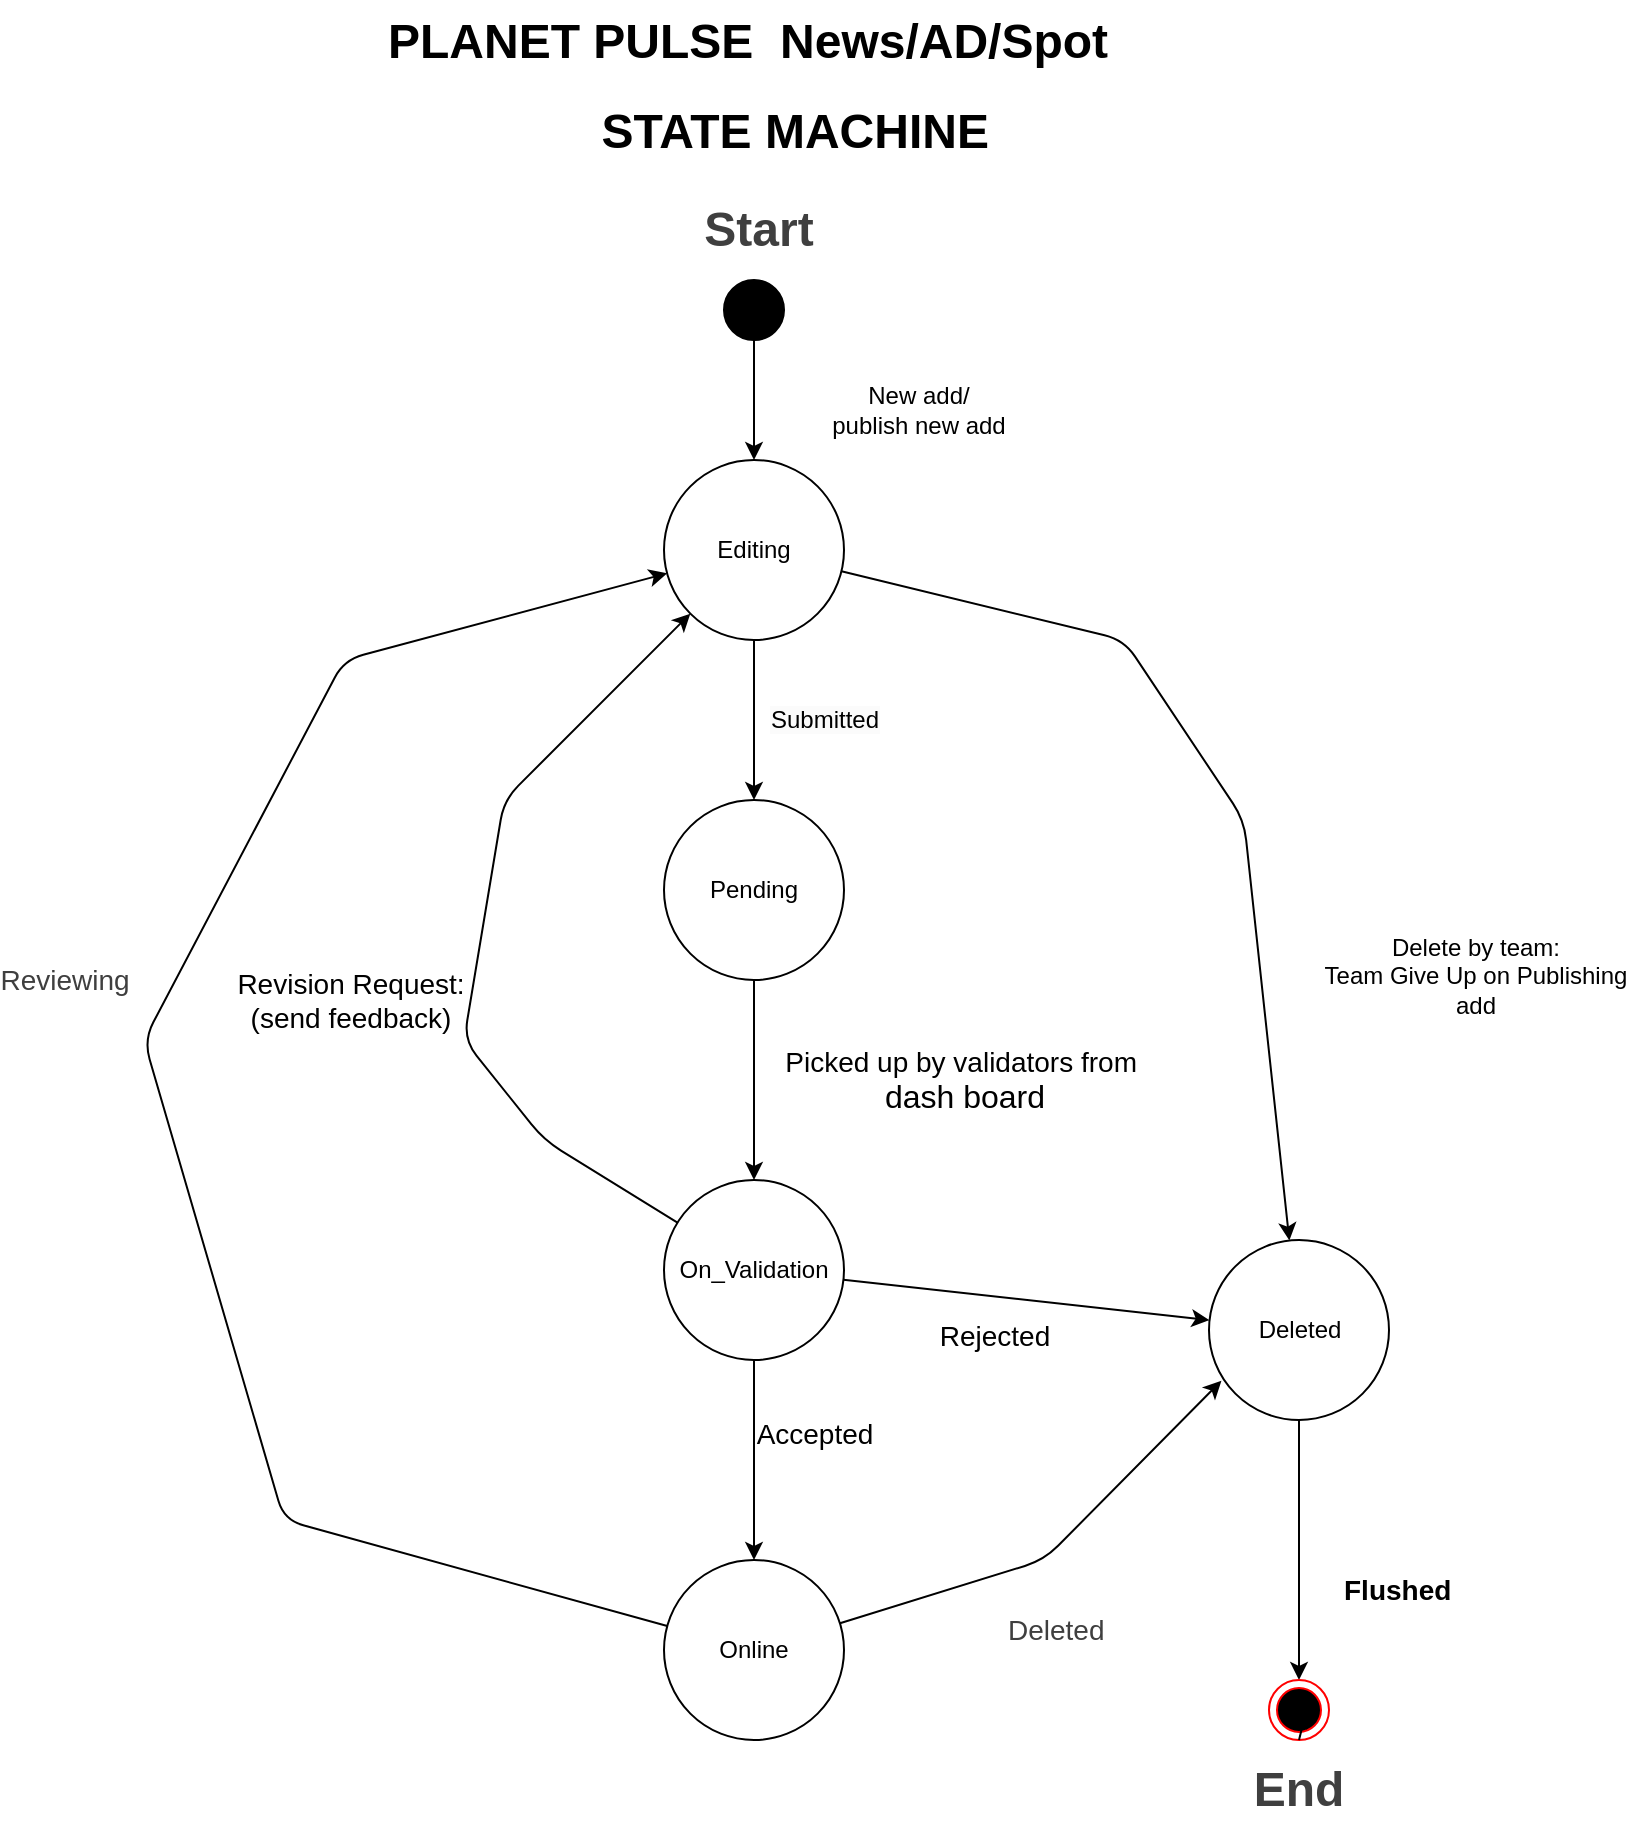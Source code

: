 <mxfile>
    <diagram id="7NFeSKWy8hpLkIbewxwy" name="Page-1">
        <mxGraphModel dx="2129" dy="646" grid="1" gridSize="10" guides="1" tooltips="1" connect="1" arrows="1" fold="1" page="1" pageScale="1" pageWidth="827" pageHeight="1169" background="#ffffff" math="0" shadow="0">
            <root>
                <mxCell id="0"/>
                <mxCell id="1" parent="0"/>
                <mxCell id="4" value="" style="edgeStyle=none;html=1;" parent="1" source="2" target="6" edge="1">
                    <mxGeometry relative="1" as="geometry">
                        <mxPoint x="315" y="240" as="targetPoint"/>
                    </mxGeometry>
                </mxCell>
                <mxCell id="2" value="" style="ellipse;fillColor=strokeColor;html=1;" parent="1" vertex="1">
                    <mxGeometry x="300" y="160" width="30" height="30" as="geometry"/>
                </mxCell>
                <mxCell id="12" value="&lt;span style=&quot;font-size: 12px; text-wrap: wrap; background-color: rgb(251, 251, 251);&quot;&gt;Submitted&lt;/span&gt;" style="edgeStyle=none;html=1;" parent="1" source="6" target="11" edge="1">
                    <mxGeometry y="35" relative="1" as="geometry">
                        <mxPoint as="offset"/>
                    </mxGeometry>
                </mxCell>
                <mxCell id="72" style="edgeStyle=none;html=1;" parent="1" source="6" target="21" edge="1">
                    <mxGeometry relative="1" as="geometry">
                        <Array as="points">
                            <mxPoint x="500" y="340"/>
                            <mxPoint x="560" y="430"/>
                        </Array>
                    </mxGeometry>
                </mxCell>
                <mxCell id="6" value="Editing" style="ellipse;whiteSpace=wrap;html=1;aspect=fixed;" parent="1" vertex="1">
                    <mxGeometry x="270" y="250" width="90" height="90" as="geometry"/>
                </mxCell>
                <mxCell id="7" value="&lt;b style=&quot;scrollbar-color: light-dark(#e2e2e2, #4b4b4b)&lt;br/&gt;&#x9;&#x9;&#x9;&#x9;&#x9;light-dark(#fbfbfb, var(--dark-panel-color)); font-size: 24px; color: rgb(63, 63, 63);&quot;&gt;Start&lt;/b&gt;" style="text;html=1;align=center;verticalAlign=middle;whiteSpace=wrap;rounded=0;" parent="1" vertex="1">
                    <mxGeometry x="285" y="120" width="65" height="30" as="geometry"/>
                </mxCell>
                <mxCell id="9" value="New add/&lt;div&gt;publish new add&lt;/div&gt;" style="text;html=1;align=center;verticalAlign=middle;whiteSpace=wrap;rounded=0;" parent="1" vertex="1">
                    <mxGeometry x="330" y="210" width="135" height="30" as="geometry"/>
                </mxCell>
                <mxCell id="18" value="" style="edgeStyle=none;html=1;" parent="1" source="11" target="17" edge="1">
                    <mxGeometry relative="1" as="geometry"/>
                </mxCell>
                <mxCell id="11" value="Pending" style="ellipse;whiteSpace=wrap;html=1;aspect=fixed;" parent="1" vertex="1">
                    <mxGeometry x="270" y="420" width="90" height="90" as="geometry"/>
                </mxCell>
                <mxCell id="13" value="&lt;h1 style=&quot;margin-top: 0px;&quot;&gt;PLANET PULSE&amp;nbsp; News/AD/Spot&amp;nbsp;&lt;/h1&gt;&lt;h1 style=&quot;margin-top: 0px;&quot;&gt;&lt;span style=&quot;white-space: pre;&quot;&gt;&#x9;&lt;/span&gt;&lt;span style=&quot;white-space: pre;&quot;&gt;&#x9;&lt;/span&gt;STATE MACHINE&lt;/h1&gt;" style="text;html=1;whiteSpace=wrap;overflow=hidden;rounded=0;" parent="1" vertex="1">
                    <mxGeometry x="130" y="20" width="430" height="80" as="geometry"/>
                </mxCell>
                <mxCell id="20" value="" style="edgeStyle=none;html=1;" parent="1" source="17" target="19" edge="1">
                    <mxGeometry relative="1" as="geometry"/>
                </mxCell>
                <mxCell id="28" value="&lt;font style=&quot;font-size: 14px;&quot;&gt;Accepted&lt;/font&gt;" style="edgeLabel;html=1;align=center;verticalAlign=middle;resizable=0;points=[];" parent="20" vertex="1" connectable="0">
                    <mxGeometry x="-0.272" y="4" relative="1" as="geometry">
                        <mxPoint x="26" as="offset"/>
                    </mxGeometry>
                </mxCell>
                <mxCell id="29" style="edgeStyle=none;html=1;" parent="1" source="17" target="6" edge="1">
                    <mxGeometry relative="1" as="geometry">
                        <Array as="points">
                            <mxPoint x="210" y="590"/>
                            <mxPoint x="170" y="540"/>
                            <mxPoint x="190" y="420"/>
                        </Array>
                    </mxGeometry>
                </mxCell>
                <mxCell id="64" style="edgeStyle=none;html=1;" parent="1" source="17" target="21" edge="1">
                    <mxGeometry relative="1" as="geometry"/>
                </mxCell>
                <mxCell id="65" value="&lt;font style=&quot;font-size: 14px;&quot;&gt;Rejected&lt;/font&gt;" style="edgeLabel;html=1;align=center;verticalAlign=middle;resizable=0;points=[];" parent="64" vertex="1" connectable="0">
                    <mxGeometry x="-0.173" y="-2" relative="1" as="geometry">
                        <mxPoint y="18" as="offset"/>
                    </mxGeometry>
                </mxCell>
                <mxCell id="17" value="On_Validation" style="ellipse;whiteSpace=wrap;html=1;aspect=fixed;" parent="1" vertex="1">
                    <mxGeometry x="270" y="610" width="90" height="90" as="geometry"/>
                </mxCell>
                <mxCell id="26" style="edgeStyle=none;html=1;" parent="1" source="19" target="6" edge="1">
                    <mxGeometry relative="1" as="geometry">
                        <mxPoint x="140" y="610" as="targetPoint"/>
                        <Array as="points">
                            <mxPoint x="80" y="780"/>
                            <mxPoint x="10" y="540"/>
                            <mxPoint x="110" y="350"/>
                        </Array>
                    </mxGeometry>
                </mxCell>
                <mxCell id="27" value="&lt;span style=&quot;color: rgb(63, 63, 63); font-size: 14px;&quot;&gt;Reviewing&lt;/span&gt;" style="edgeLabel;html=1;align=center;verticalAlign=middle;resizable=0;points=[];" parent="26" vertex="1" connectable="0">
                    <mxGeometry x="0.275" y="2" relative="1" as="geometry">
                        <mxPoint x="-76" y="42" as="offset"/>
                    </mxGeometry>
                </mxCell>
                <mxCell id="19" value="Online" style="ellipse;whiteSpace=wrap;html=1;aspect=fixed;" parent="1" vertex="1">
                    <mxGeometry x="270" y="800" width="90" height="90" as="geometry"/>
                </mxCell>
                <mxCell id="37" style="edgeStyle=none;html=1;entryX=0.5;entryY=0;entryDx=0;entryDy=0;" parent="1" source="21" target="33" edge="1">
                    <mxGeometry relative="1" as="geometry"/>
                </mxCell>
                <mxCell id="21" value="Deleted" style="ellipse;whiteSpace=wrap;html=1;aspect=fixed;" parent="1" vertex="1">
                    <mxGeometry x="542.5" y="640" width="90" height="90" as="geometry"/>
                </mxCell>
                <mxCell id="25" style="edgeStyle=none;html=1;entryX=0.069;entryY=0.782;entryDx=0;entryDy=0;entryPerimeter=0;" parent="1" source="19" target="21" edge="1">
                    <mxGeometry relative="1" as="geometry">
                        <Array as="points">
                            <mxPoint x="460" y="800"/>
                        </Array>
                    </mxGeometry>
                </mxCell>
                <mxCell id="33" value="" style="ellipse;html=1;shape=endState;fillColor=#000000;strokeColor=#ff0000;" parent="1" vertex="1">
                    <mxGeometry x="572.5" y="860" width="30" height="30" as="geometry"/>
                </mxCell>
                <mxCell id="36" style="edgeStyle=none;html=1;exitX=0.5;exitY=1;exitDx=0;exitDy=0;entryX=0.75;entryY=0.512;entryDx=0;entryDy=0;entryPerimeter=0;" parent="1" source="33" target="33" edge="1">
                    <mxGeometry relative="1" as="geometry">
                        <Array as="points">
                            <mxPoint x="590" y="880"/>
                        </Array>
                    </mxGeometry>
                </mxCell>
                <mxCell id="39" value="&lt;div style=&quot;text-align: center;&quot;&gt;&lt;span style=&quot;text-wrap: nowrap; background-color: rgb(255, 255, 255);&quot;&gt;&lt;font style=&quot;font-size: 14px;&quot;&gt;&lt;b&gt;Flushed&lt;/b&gt;&lt;/font&gt;&lt;/span&gt;&lt;/div&gt;" style="text;whiteSpace=wrap;html=1;" parent="1" vertex="1">
                    <mxGeometry x="607.5" y="800" width="60" height="30" as="geometry"/>
                </mxCell>
                <mxCell id="41" value="&lt;font style=&quot;scrollbar-color: light-dark(#e2e2e2, #4b4b4b)&lt;br/&gt;&#x9;&#x9;&#x9;&#x9;&#x9;light-dark(#fbfbfb, var(--dark-panel-color)); font-size: 14px;&quot;&gt;Picked up by validators from&amp;nbsp;&lt;/font&gt;&lt;div style=&quot;scrollbar-color: light-dark(#e2e2e2, #4b4b4b)&lt;br/&gt;&#x9;&#x9;&#x9;&#x9;&#x9;light-dark(#fbfbfb, var(--dark-panel-color));&quot;&gt;&lt;font style=&quot;scrollbar-color: light-dark(#e2e2e2, #4b4b4b)&lt;br/&gt;&#x9;&#x9;&#x9;&#x9;&#x9;light-dark(#fbfbfb, var(--dark-panel-color));&quot; size=&quot;3&quot;&gt;dash board&lt;/font&gt;&lt;/div&gt;" style="text;html=1;align=center;verticalAlign=middle;resizable=0;points=[];autosize=1;strokeColor=none;fillColor=none;" parent="1" vertex="1">
                    <mxGeometry x="320" y="535" width="200" height="50" as="geometry"/>
                </mxCell>
                <mxCell id="43" value="&lt;span style=&quot;color: rgb(63, 63, 63); font-family: Helvetica; font-size: 14px; font-style: normal; font-variant-ligatures: normal; font-variant-caps: normal; font-weight: 400; letter-spacing: normal; orphans: 2; text-align: center; text-indent: 0px; text-transform: none; widows: 2; word-spacing: 0px; -webkit-text-stroke-width: 0px; white-space: nowrap; background-color: rgb(255, 255, 255); text-decoration-thickness: initial; text-decoration-style: initial; text-decoration-color: initial; float: none; display: inline !important;&quot;&gt;Deleted&lt;/span&gt;" style="text;whiteSpace=wrap;html=1;" parent="1" vertex="1">
                    <mxGeometry x="440" y="820" width="70" height="40" as="geometry"/>
                </mxCell>
                <mxCell id="46" value="&lt;b style=&quot;scrollbar-color: light-dark(#e2e2e2, #4b4b4b)&lt;br/&gt;&#x9;&#x9;&#x9;&#x9;&#x9;light-dark(#fbfbfb, var(--dark-panel-color)); font-size: 24px; color: rgb(63, 63, 63);&quot;&gt;End&lt;/b&gt;" style="text;html=1;align=center;verticalAlign=middle;whiteSpace=wrap;rounded=0;" parent="1" vertex="1">
                    <mxGeometry x="555" y="900" width="65" height="30" as="geometry"/>
                </mxCell>
                <mxCell id="54" value="&lt;span style=&quot;font-size: 14px;&quot;&gt;Revision Request:&lt;br&gt;(send feedback)&lt;/span&gt;" style="edgeLabel;html=1;align=center;verticalAlign=middle;resizable=0;points=[];" parent="1" vertex="1" connectable="0">
                    <mxGeometry x="112.498" y="520.004" as="geometry"/>
                </mxCell>
                <mxCell id="73" value="&lt;div style=&quot;text-align: center;&quot;&gt;Delete by team:&lt;/div&gt;&lt;div style=&quot;text-align: center;&quot;&gt;Team Give Up on Publishing add&lt;/div&gt;" style="text;whiteSpace=wrap;html=1;" parent="1" vertex="1">
                    <mxGeometry x="590" y="480" width="170" height="40" as="geometry"/>
                </mxCell>
            </root>
        </mxGraphModel>
    </diagram>
</mxfile>